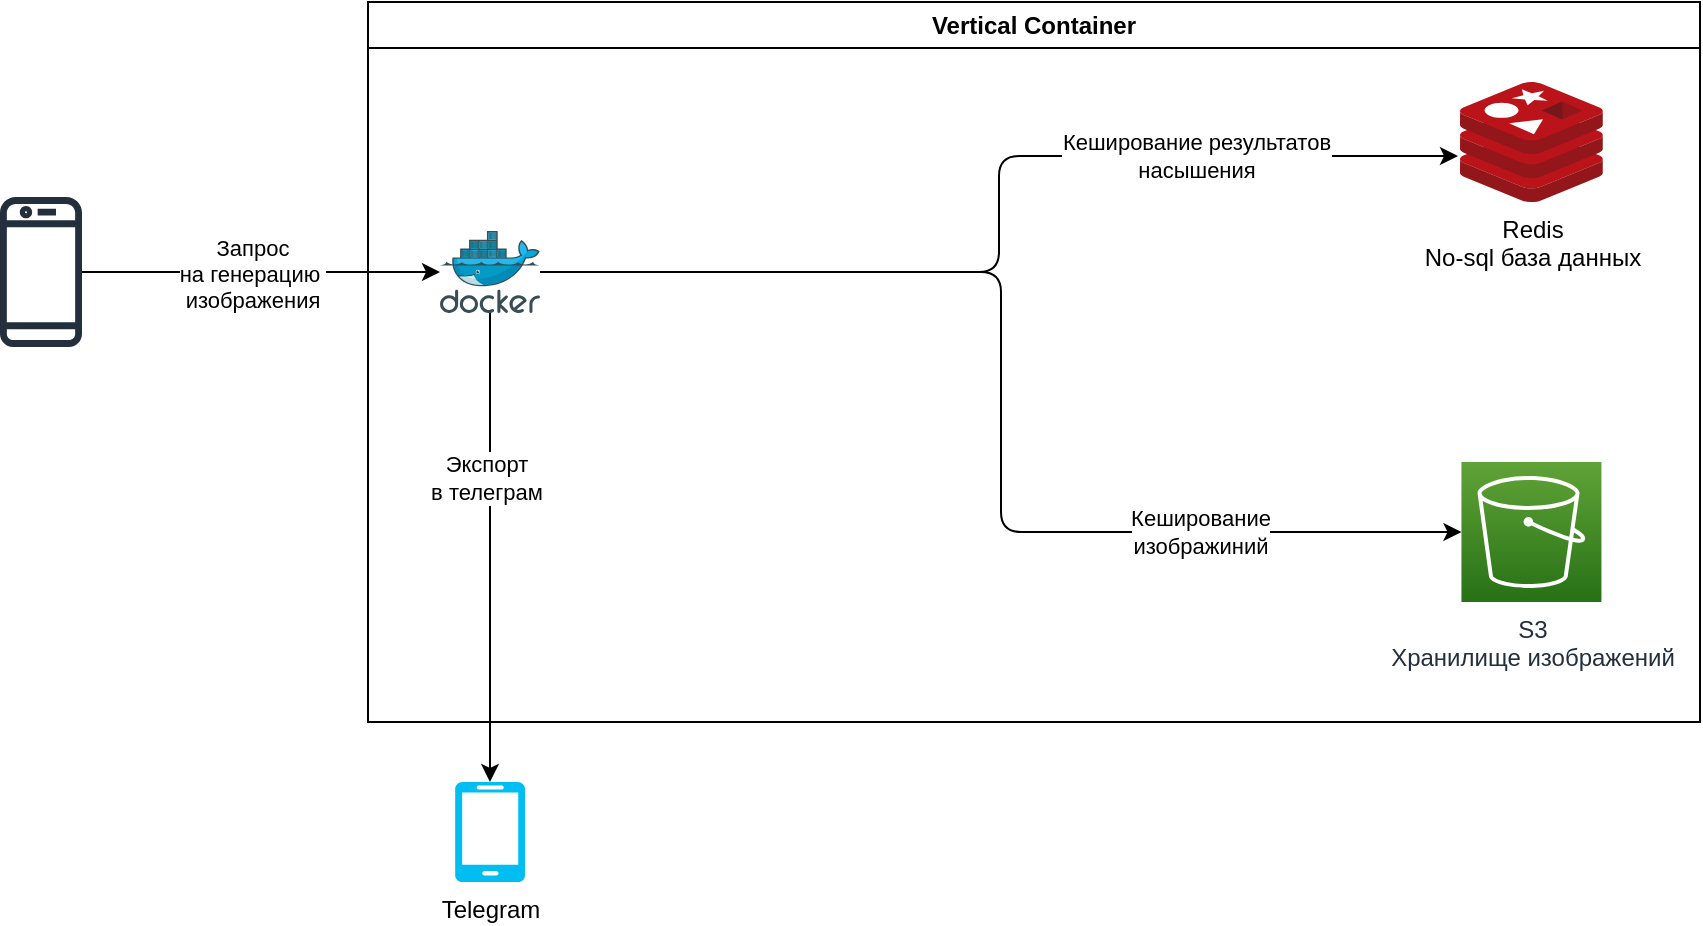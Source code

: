 <mxfile>
    <diagram id="KqGvIRFhO_OHiRRsd4W4" name="Page-1">
        <mxGraphModel dx="1176" dy="1088" grid="1" gridSize="10" guides="1" tooltips="1" connect="1" arrows="1" fold="1" page="1" pageScale="1" pageWidth="827" pageHeight="1169" math="0" shadow="0">
            <root>
                <mxCell id="0"/>
                <mxCell id="1" parent="0"/>
                <mxCell id="11" style="edgeStyle=elbowEdgeStyle;html=1;" parent="1" source="7" target="4" edge="1">
                    <mxGeometry relative="1" as="geometry"/>
                </mxCell>
                <mxCell id="12" value="Запрос &lt;br&gt;на генерацию&amp;nbsp; &lt;br&gt;изображения" style="edgeLabel;html=1;align=center;verticalAlign=middle;resizable=0;points=[];" parent="11" vertex="1" connectable="0">
                    <mxGeometry x="-0.05" y="-1" relative="1" as="geometry">
                        <mxPoint as="offset"/>
                    </mxGeometry>
                </mxCell>
                <mxCell id="7" value="" style="sketch=0;outlineConnect=0;fontColor=#232F3E;gradientColor=none;fillColor=#232F3D;strokeColor=none;dashed=0;verticalLabelPosition=bottom;verticalAlign=top;align=center;html=1;fontSize=12;fontStyle=0;aspect=fixed;pointerEvents=1;shape=mxgraph.aws4.mobile_client;" parent="1" vertex="1">
                    <mxGeometry x="230" y="556" width="41" height="78" as="geometry"/>
                </mxCell>
                <mxCell id="8" value="Vertical Container" style="swimlane;whiteSpace=wrap;html=1;" parent="1" vertex="1">
                    <mxGeometry x="414" y="460" width="666" height="360" as="geometry"/>
                </mxCell>
                <mxCell id="15" style="edgeStyle=elbowEdgeStyle;html=1;entryX=-0.014;entryY=0.617;entryDx=0;entryDy=0;entryPerimeter=0;" parent="8" source="4" target="3" edge="1">
                    <mxGeometry relative="1" as="geometry"/>
                </mxCell>
                <mxCell id="16" value="Кеширование результатов&lt;br&gt;насышения" style="edgeLabel;html=1;align=center;verticalAlign=middle;resizable=0;points=[];" parent="15" vertex="1" connectable="0">
                    <mxGeometry x="0.127" y="1" relative="1" as="geometry">
                        <mxPoint x="94" y="1" as="offset"/>
                    </mxGeometry>
                </mxCell>
                <mxCell id="19" value="Кеширование &lt;br&gt;изображиний" style="edgeStyle=elbowEdgeStyle;html=1;" parent="8" source="4" target="2" edge="1">
                    <mxGeometry x="0.557" relative="1" as="geometry">
                        <mxPoint as="offset"/>
                    </mxGeometry>
                </mxCell>
                <mxCell id="4" value="" style="sketch=0;aspect=fixed;html=1;points=[];align=center;image;fontSize=12;image=img/lib/mscae/Docker.svg;" parent="8" vertex="1">
                    <mxGeometry x="36" y="114.5" width="50" height="41" as="geometry"/>
                </mxCell>
                <mxCell id="3" value="Redis&lt;br&gt;No-sql база данных" style="sketch=0;aspect=fixed;html=1;points=[];align=center;image;fontSize=12;image=img/lib/mscae/Cache_Redis_Product.svg;" parent="8" vertex="1">
                    <mxGeometry x="546" y="40" width="71.43" height="60" as="geometry"/>
                </mxCell>
                <mxCell id="2" value="S3&lt;br&gt;Хранилище изображений" style="sketch=0;points=[[0,0,0],[0.25,0,0],[0.5,0,0],[0.75,0,0],[1,0,0],[0,1,0],[0.25,1,0],[0.5,1,0],[0.75,1,0],[1,1,0],[0,0.25,0],[0,0.5,0],[0,0.75,0],[1,0.25,0],[1,0.5,0],[1,0.75,0]];outlineConnect=0;fontColor=#232F3E;gradientColor=#60A337;gradientDirection=north;fillColor=#277116;strokeColor=#ffffff;dashed=0;verticalLabelPosition=bottom;verticalAlign=top;align=center;html=1;fontSize=12;fontStyle=0;aspect=fixed;shape=mxgraph.aws4.resourceIcon;resIcon=mxgraph.aws4.s3;" parent="8" vertex="1">
                    <mxGeometry x="546.72" y="230" width="70" height="70" as="geometry"/>
                </mxCell>
                <mxCell id="20" value="Telegram" style="verticalLabelPosition=bottom;html=1;verticalAlign=top;align=center;strokeColor=none;fillColor=#00BEF2;shape=mxgraph.azure.mobile;pointerEvents=1;" parent="1" vertex="1">
                    <mxGeometry x="457.5" y="850" width="35" height="50" as="geometry"/>
                </mxCell>
                <mxCell id="21" style="edgeStyle=elbowEdgeStyle;html=1;entryX=0.5;entryY=0;entryDx=0;entryDy=0;entryPerimeter=0;" parent="1" source="4" target="20" edge="1">
                    <mxGeometry relative="1" as="geometry"/>
                </mxCell>
                <mxCell id="22" value="Экспорт&lt;br&gt;в телеграм" style="edgeLabel;html=1;align=center;verticalAlign=middle;resizable=0;points=[];" parent="21" vertex="1" connectable="0">
                    <mxGeometry x="-0.295" y="-2" relative="1" as="geometry">
                        <mxPoint as="offset"/>
                    </mxGeometry>
                </mxCell>
            </root>
        </mxGraphModel>
    </diagram>
</mxfile>
